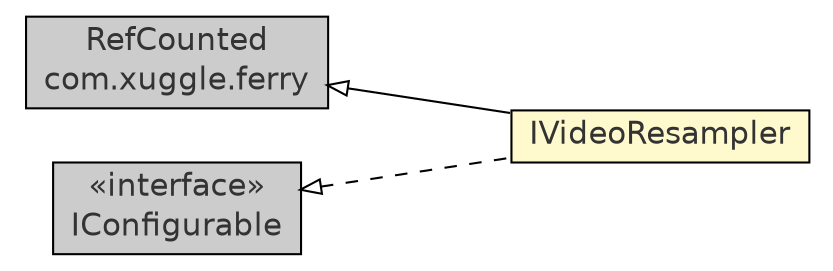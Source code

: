 #!/usr/local/bin/dot
#
# Class diagram 
# Generated by UmlGraph version 4.8 (http://www.spinellis.gr/sw/umlgraph)
#

digraph G {
	edge [fontname="Helvetica",fontsize=10,labelfontname="Helvetica",labelfontsize=10];
	node [fontname="Helvetica",fontsize=10,shape=plaintext];
	rankdir=LR;
	ranksep=1;
	// com.xuggle.ferry.RefCounted
	c4520 [label=<<table border="0" cellborder="1" cellspacing="0" cellpadding="2" port="p" bgcolor="grey80" href="../ferry/RefCounted.html">
		<tr><td><table border="0" cellspacing="0" cellpadding="1">
			<tr><td> RefCounted </td></tr>
			<tr><td> com.xuggle.ferry </td></tr>
		</table></td></tr>
		</table>>, fontname="Helvetica", fontcolor="grey20", fontsize=15.0];
	// com.xuggle.xuggler.IVideoResampler
	c4532 [label=<<table border="0" cellborder="1" cellspacing="0" cellpadding="2" port="p" bgcolor="lemonChiffon" href="./IVideoResampler.html">
		<tr><td><table border="0" cellspacing="0" cellpadding="1">
			<tr><td> IVideoResampler </td></tr>
		</table></td></tr>
		</table>>, fontname="Helvetica", fontcolor="grey20", fontsize=15.0];
	// com.xuggle.xuggler.IConfigurable
	c4558 [label=<<table border="0" cellborder="1" cellspacing="0" cellpadding="2" port="p" bgcolor="grey80" href="./IConfigurable.html">
		<tr><td><table border="0" cellspacing="0" cellpadding="1">
			<tr><td> &laquo;interface&raquo; </td></tr>
			<tr><td> IConfigurable </td></tr>
		</table></td></tr>
		</table>>, fontname="Helvetica", fontcolor="grey20", fontsize=15.0];
	//com.xuggle.xuggler.IVideoResampler extends com.xuggle.ferry.RefCounted
	c4520:p -> c4532:p [dir=back,arrowtail=empty];
	//com.xuggle.xuggler.IVideoResampler implements com.xuggle.xuggler.IConfigurable
	c4558:p -> c4532:p [dir=back,arrowtail=empty,style=dashed];
}

